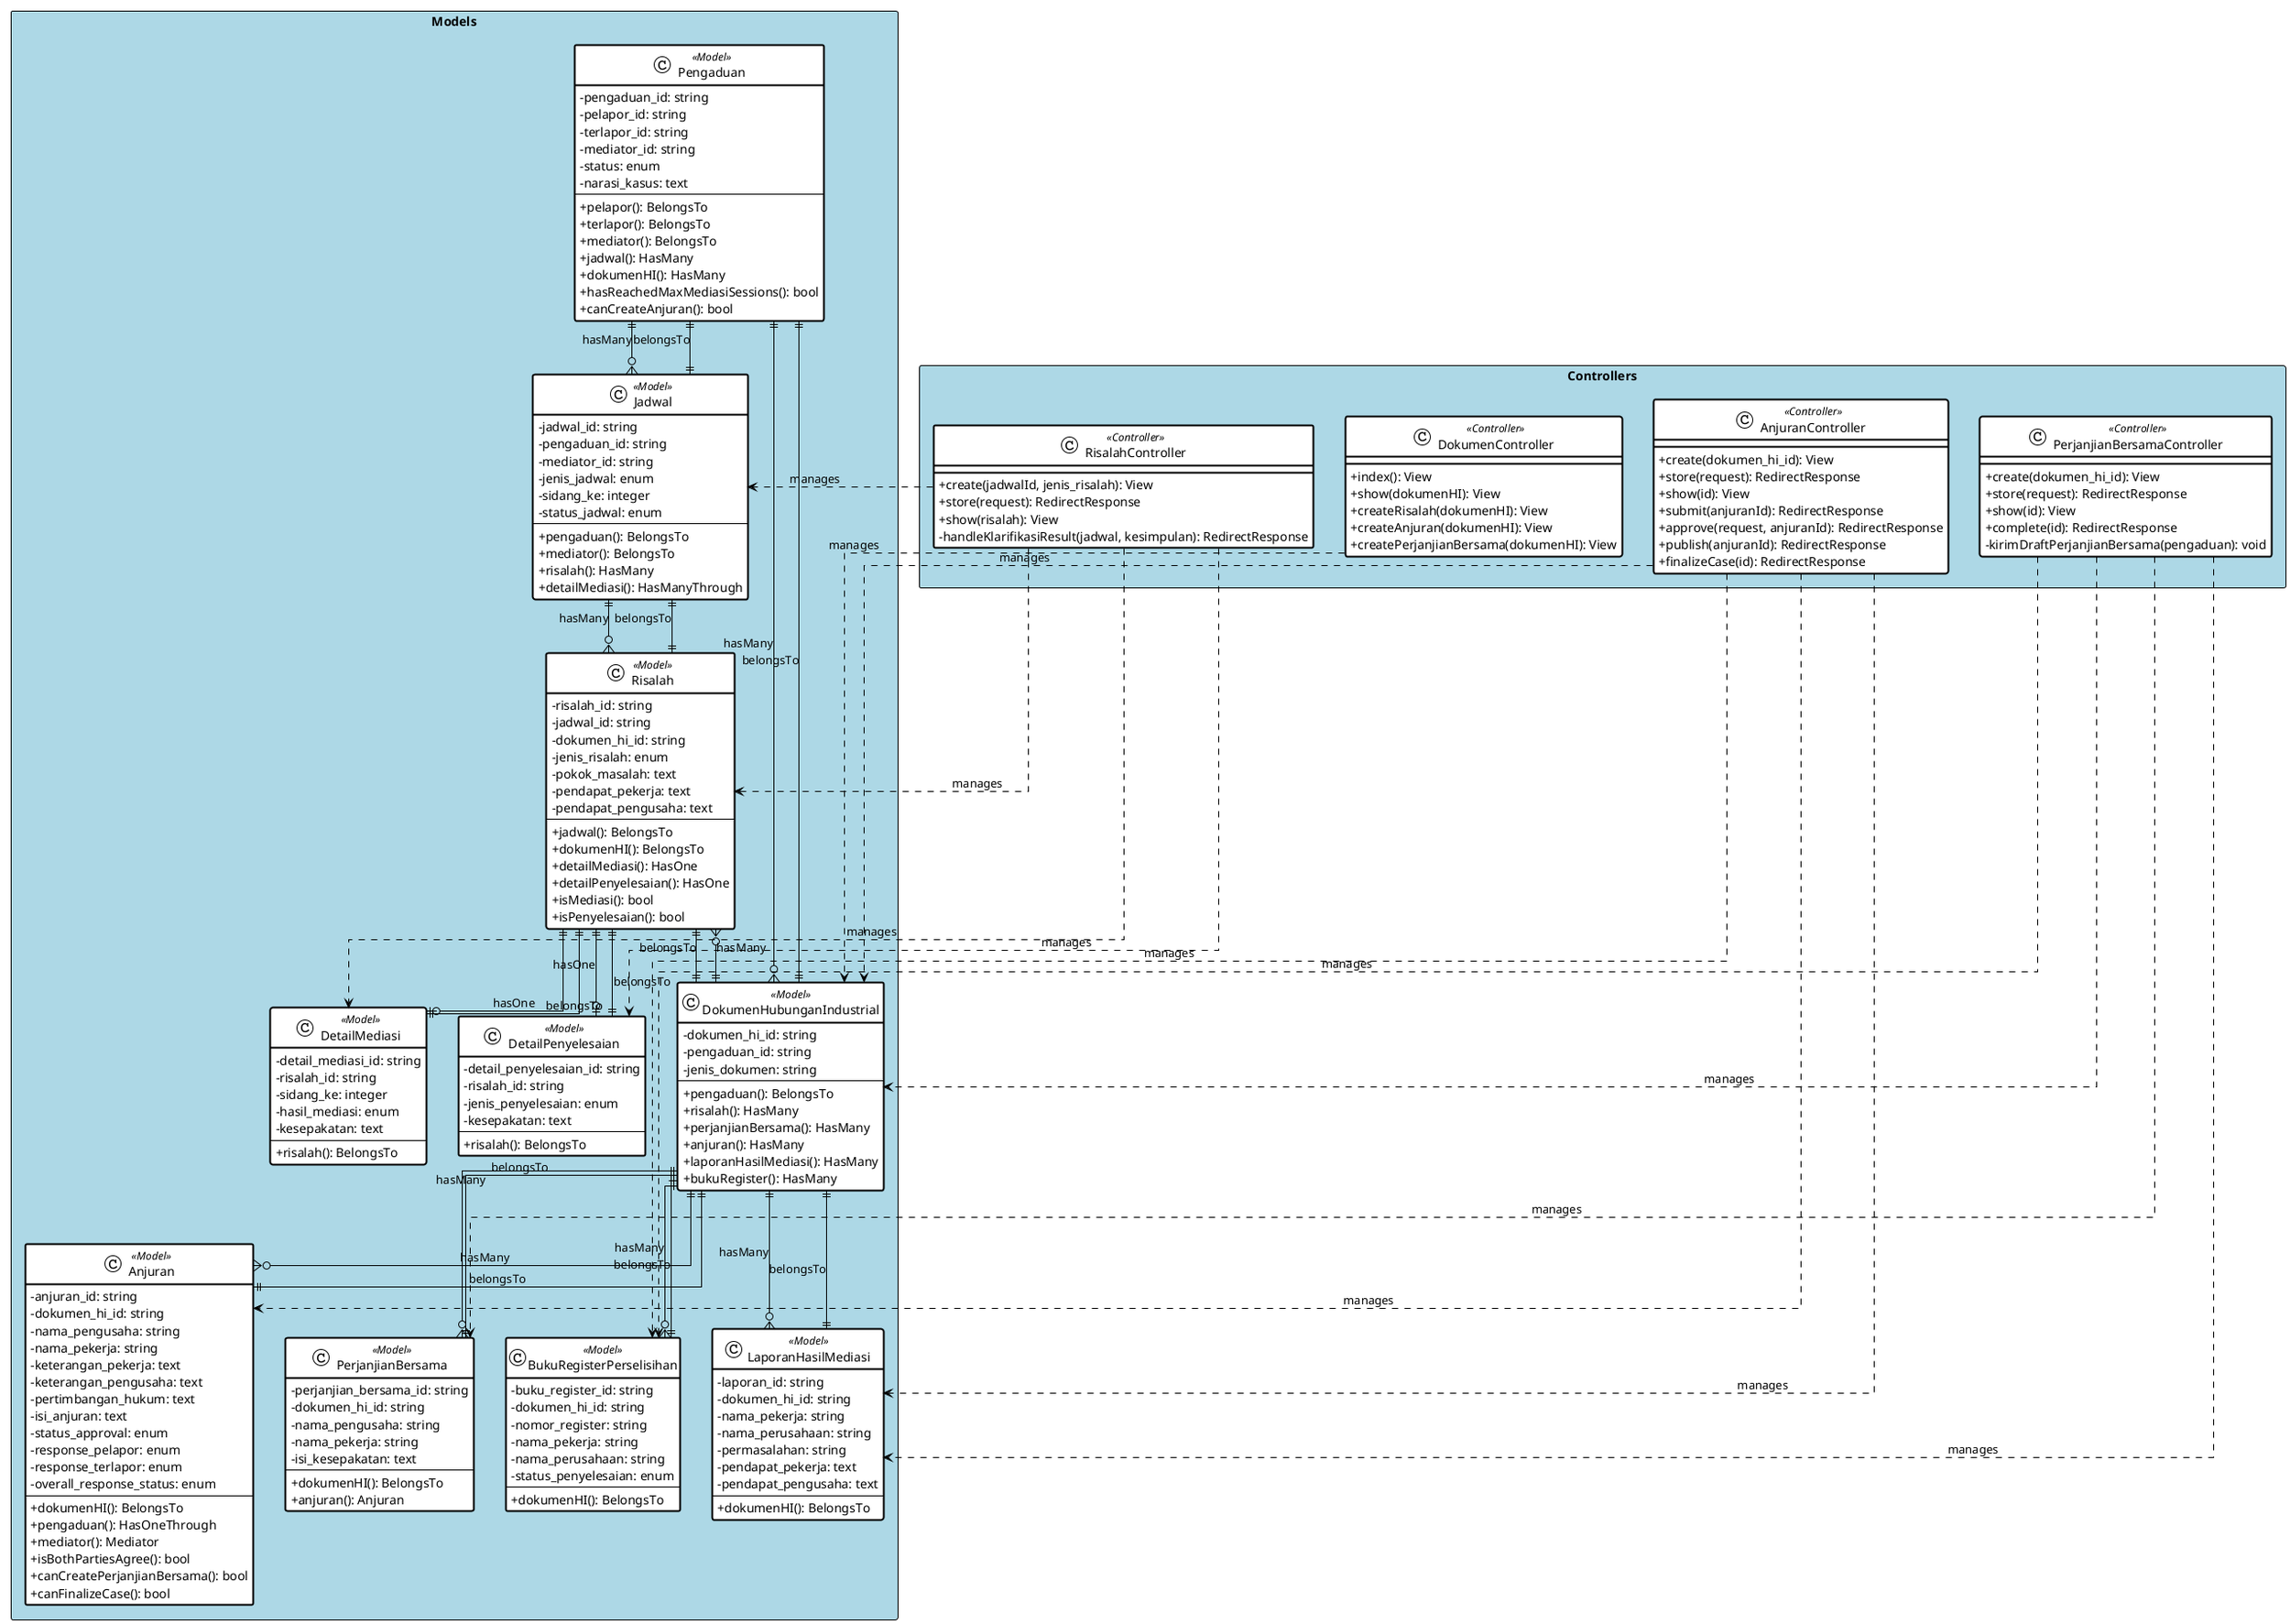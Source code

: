 @startuml Class Diagram - Proses Mediasi hingga Perjanjian Bersama/Anjuran (Structured)

!theme plain
skinparam classAttributeIconSize 0
skinparam linetype ortho
skinparam class {
    BackgroundColor White
    BorderColor Black
    BorderThickness 2
}
skinparam package {
    BackgroundColor LightBlue
    BorderColor Black
    BorderThickness 2
}

package "Models" <<Rectangle>> {
    class Pengaduan <<Model>> {
        - pengaduan_id: string
        - pelapor_id: string
        - terlapor_id: string
        - mediator_id: string
        - status: enum
        - narasi_kasus: text
        --
        + pelapor(): BelongsTo
        + terlapor(): BelongsTo
        + mediator(): BelongsTo
        + jadwal(): HasMany
        + dokumenHI(): HasMany
        + hasReachedMaxMediasiSessions(): bool
        + canCreateAnjuran(): bool
    }

    class Jadwal <<Model>> {
        - jadwal_id: string
        - pengaduan_id: string
        - mediator_id: string
        - jenis_jadwal: enum
        - sidang_ke: integer
        - status_jadwal: enum
        --
        + pengaduan(): BelongsTo
        + mediator(): BelongsTo
        + risalah(): HasMany
        + detailMediasi(): HasManyThrough
    }

    class Risalah <<Model>> {
        - risalah_id: string
        - jadwal_id: string
        - dokumen_hi_id: string
        - jenis_risalah: enum
        - pokok_masalah: text
        - pendapat_pekerja: text
        - pendapat_pengusaha: text
        --
        + jadwal(): BelongsTo
        + dokumenHI(): BelongsTo
        + detailMediasi(): HasOne
        + detailPenyelesaian(): HasOne
        + isMediasi(): bool
        + isPenyelesaian(): bool
    }

    class DetailMediasi <<Model>> {
        - detail_mediasi_id: string
        - risalah_id: string
        - sidang_ke: integer
        - hasil_mediasi: enum
        - kesepakatan: text
        --
        + risalah(): BelongsTo
    }

    class DetailPenyelesaian <<Model>> {
        - detail_penyelesaian_id: string
        - risalah_id: string
        - jenis_penyelesaian: enum
        - kesepakatan: text
        --
        + risalah(): BelongsTo
    }

    class DokumenHubunganIndustrial <<Model>> {
        - dokumen_hi_id: string
        - pengaduan_id: string
        - jenis_dokumen: string
        --
        + pengaduan(): BelongsTo
        + risalah(): HasMany
        + perjanjianBersama(): HasMany
        + anjuran(): HasMany
        + laporanHasilMediasi(): HasMany
        + bukuRegister(): HasMany
    }

    class PerjanjianBersama <<Model>> {
        - perjanjian_bersama_id: string
        - dokumen_hi_id: string
        - nama_pengusaha: string
        - nama_pekerja: string
        - isi_kesepakatan: text
        --
        + dokumenHI(): BelongsTo
        + anjuran(): Anjuran
    }

    class Anjuran <<Model>> {
        - anjuran_id: string
        - dokumen_hi_id: string
        - nama_pengusaha: string
        - nama_pekerja: string
        - keterangan_pekerja: text
        - keterangan_pengusaha: text
        - pertimbangan_hukum: text
        - isi_anjuran: text
        - status_approval: enum
        - response_pelapor: enum
        - response_terlapor: enum
        - overall_response_status: enum
        --
        + dokumenHI(): BelongsTo
        + pengaduan(): HasOneThrough
        + mediator(): Mediator
        + isBothPartiesAgree(): bool
        + canCreatePerjanjianBersama(): bool
        + canFinalizeCase(): bool
    }

    class LaporanHasilMediasi <<Model>> {
        - laporan_id: string
        - dokumen_hi_id: string
        - nama_pekerja: string
        - nama_perusahaan: string
        - permasalahan: string
        - pendapat_pekerja: text
        - pendapat_pengusaha: text
        --
        + dokumenHI(): BelongsTo
    }

    class BukuRegisterPerselisihan <<Model>> {
        - buku_register_id: string
        - dokumen_hi_id: string
        - nomor_register: string
        - nama_pekerja: string
        - nama_perusahaan: string
        - status_penyelesaian: enum
        --
        + dokumenHI(): BelongsTo
    }
}

package "Controllers" <<Rectangle>> {
    class RisalahController <<Controller>> {
        + create(jadwalId, jenis_risalah): View
        + store(request): RedirectResponse
        + show(risalah): View
        - handleKlarifikasiResult(jadwal, kesimpulan): RedirectResponse
    }

    class PerjanjianBersamaController <<Controller>> {
        + create(dokumen_hi_id): View
        + store(request): RedirectResponse
        + show(id): View
        + complete(id): RedirectResponse
        - kirimDraftPerjanjianBersama(pengaduan): void
    }

    class AnjuranController <<Controller>> {
        + create(dokumen_hi_id): View
        + store(request): RedirectResponse
        + show(id): View
        + submit(anjuranId): RedirectResponse
        + approve(request, anjuranId): RedirectResponse
        + publish(anjuranId): RedirectResponse
        + finalizeCase(id): RedirectResponse
    }

    class DokumenController <<Controller>> {
        + index(): View
        + show(dokumenHI): View
        + createRisalah(dokumenHI): View
        + createAnjuran(dokumenHI): View
        + createPerjanjianBersama(dokumenHI): View
    }
}

' Relationships berdasarkan kode Laravel
Pengaduan ||--o{ Jadwal : hasMany
Pengaduan ||--o{ DokumenHubunganIndustrial : hasMany

Jadwal ||--|| Pengaduan : belongsTo
Jadwal ||--o{ Risalah : hasMany

Risalah ||--|| Jadwal : belongsTo
Risalah ||--|| DokumenHubunganIndustrial : belongsTo
Risalah ||--o| DetailMediasi : hasOne
Risalah ||--o| DetailPenyelesaian : hasOne

DetailMediasi ||--|| Risalah : belongsTo
DetailPenyelesaian ||--|| Risalah : belongsTo

DokumenHubunganIndustrial ||--|| Pengaduan : belongsTo
DokumenHubunganIndustrial ||--o{ Risalah : hasMany
DokumenHubunganIndustrial ||--o{ PerjanjianBersama : hasMany
DokumenHubunganIndustrial ||--o{ Anjuran : hasMany
DokumenHubunganIndustrial ||--o{ LaporanHasilMediasi : hasMany
DokumenHubunganIndustrial ||--o{ BukuRegisterPerselisihan : hasMany

PerjanjianBersama ||--|| DokumenHubunganIndustrial : belongsTo
Anjuran ||--|| DokumenHubunganIndustrial : belongsTo
LaporanHasilMediasi ||--|| DokumenHubunganIndustrial : belongsTo
BukuRegisterPerselisihan ||--|| DokumenHubunganIndustrial : belongsTo

' Controller dependencies
RisalahController ..> Risalah : manages
RisalahController ..> Jadwal : manages
RisalahController ..> DetailMediasi : manages
RisalahController ..> DetailPenyelesaian : manages

PerjanjianBersamaController ..> PerjanjianBersama : manages
PerjanjianBersamaController ..> DokumenHubunganIndustrial : manages
PerjanjianBersamaController ..> LaporanHasilMediasi : manages
PerjanjianBersamaController ..> BukuRegisterPerselisihan : manages

AnjuranController ..> Anjuran : manages
AnjuranController ..> DokumenHubunganIndustrial : manages
AnjuranController ..> LaporanHasilMediasi : manages
AnjuranController ..> BukuRegisterPerselisihan : manages

DokumenController ..> DokumenHubunganIndustrial : manages

@enduml
